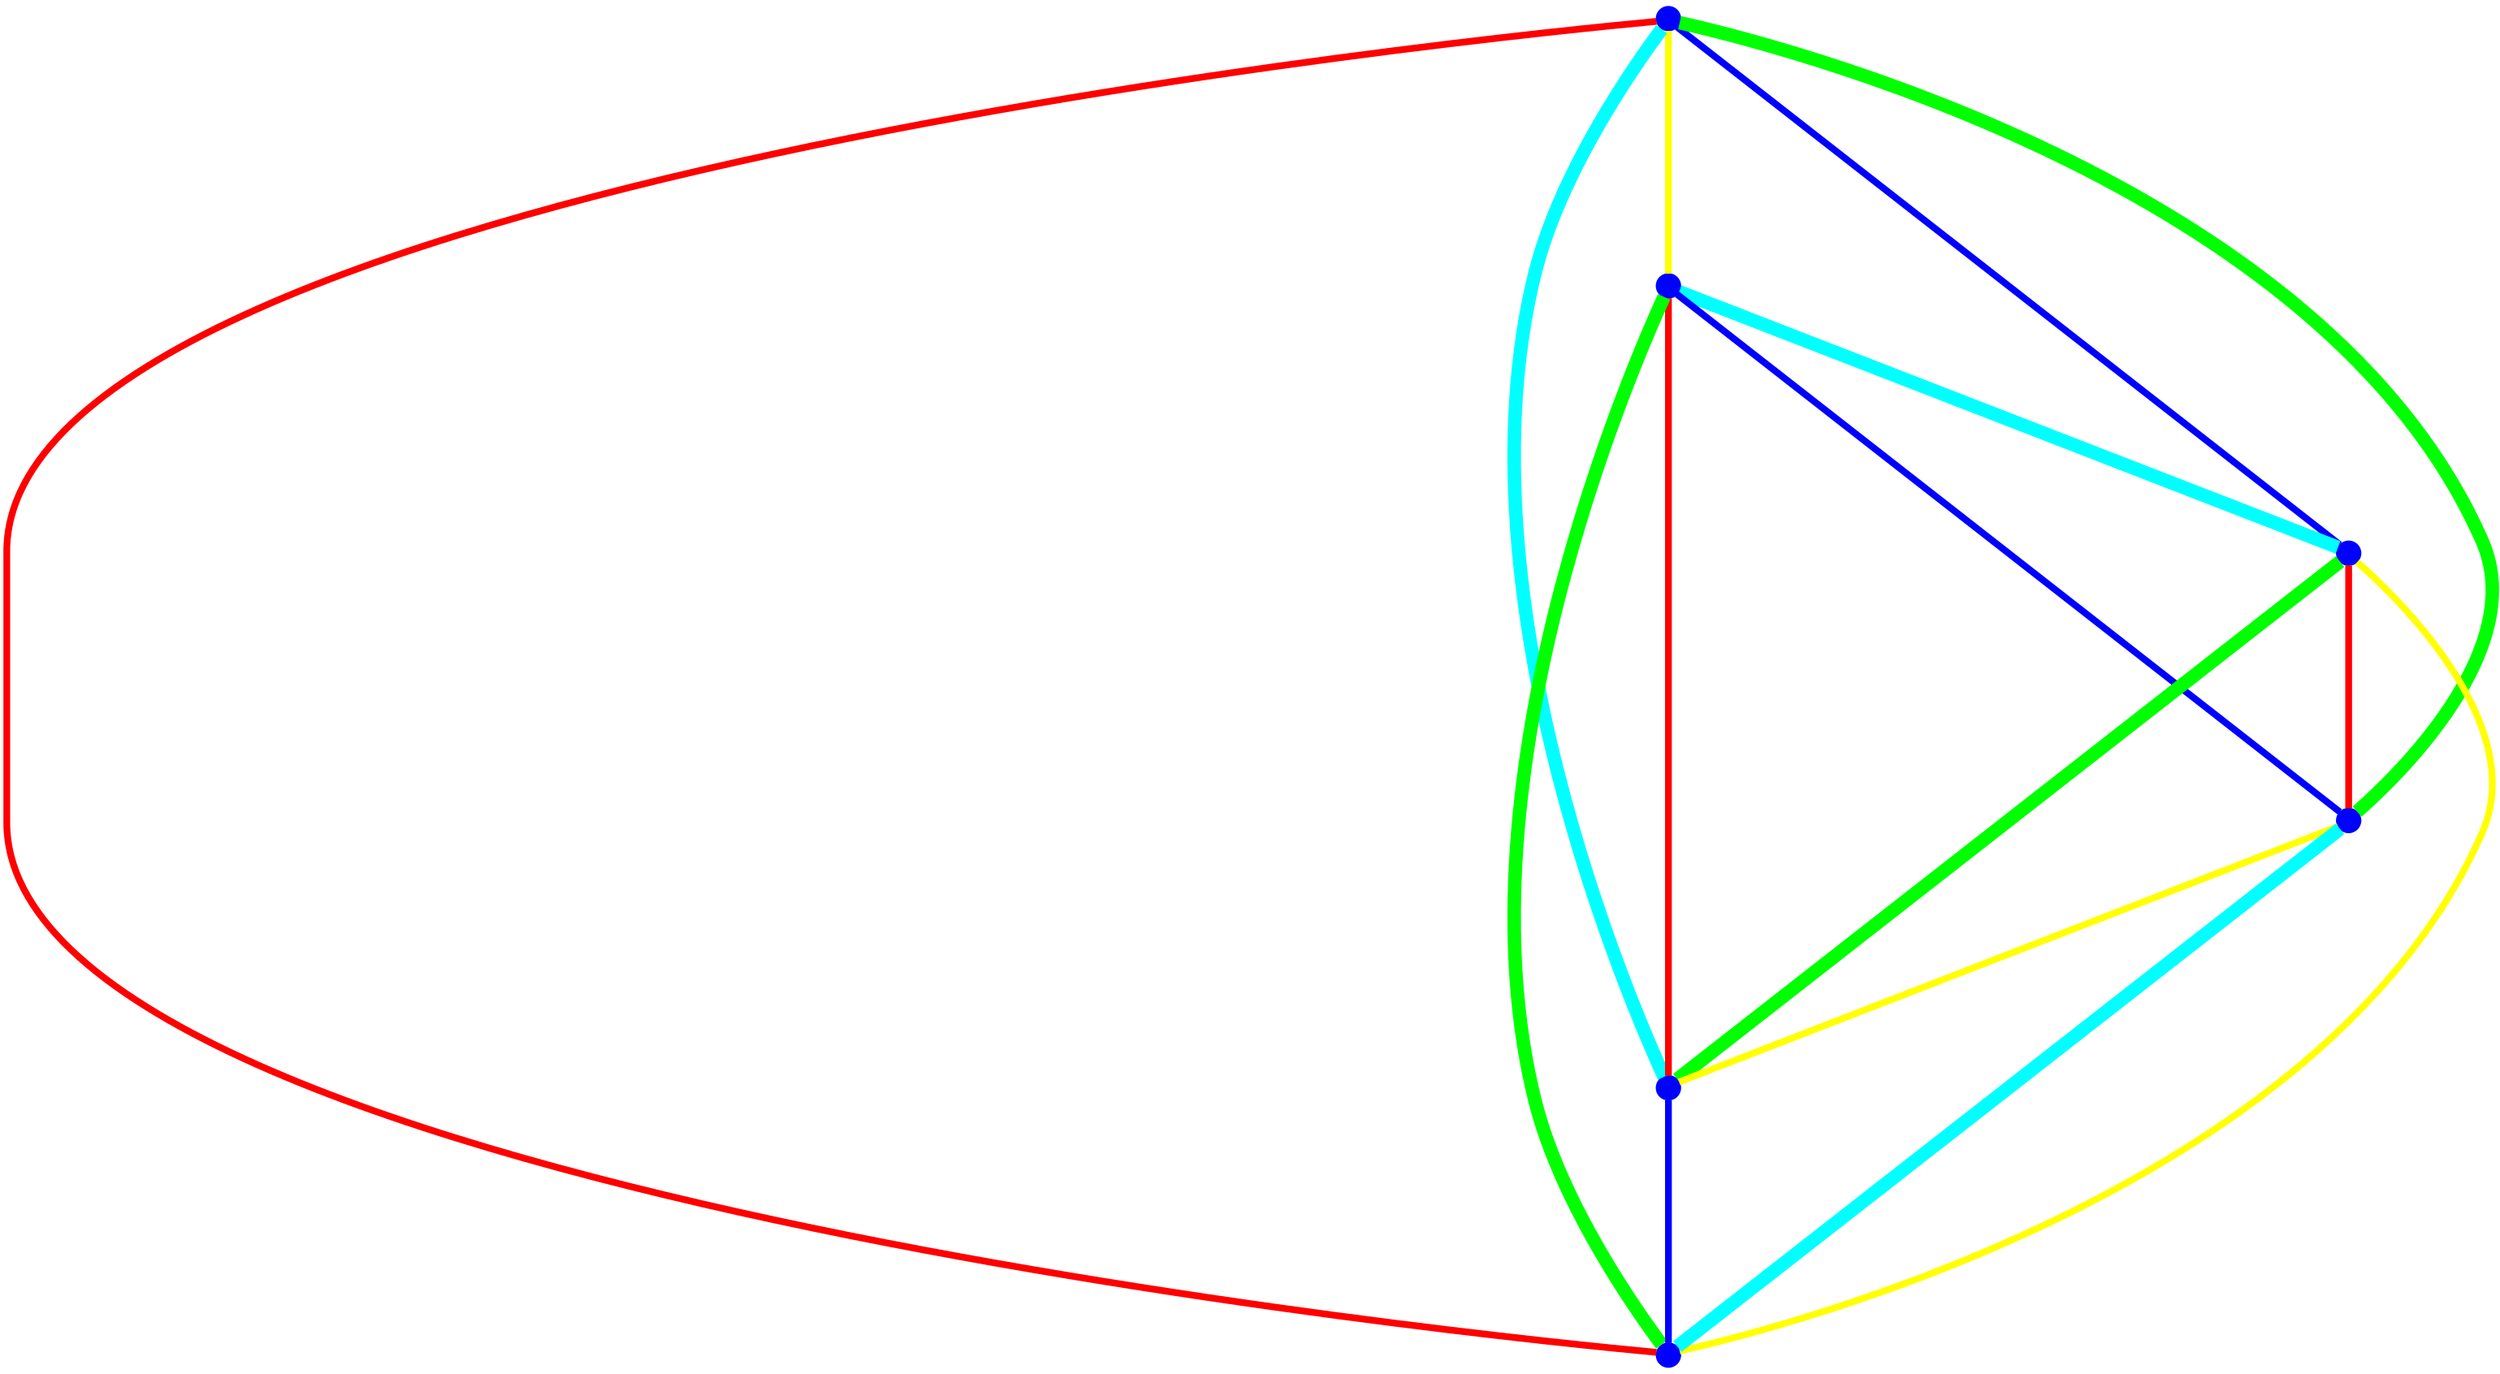 graph {
ranksep=2
nodesep=2
node [label="" shape=circle style=filled fixedsize=true color=blue fillcolor=blue width=0.2];
"1" -- "2" [style="solid",penwidth="4",color="yellow"];
"1" -- "3" [style="solid",penwidth="4",color="blue"];
"1" -- "4" [style="solid",penwidth="8",color="green"];
"1" -- "5" [style="solid",penwidth="8",color="cyan"];
"1" -- "6" [style="solid",penwidth="4",color="red"];
"2" -- "3" [style="solid",penwidth="8",color="cyan"];
"2" -- "4" [style="solid",penwidth="4",color="blue"];
"2" -- "5" [style="solid",penwidth="4",color="red"];
"2" -- "6" [style="solid",penwidth="8",color="green"];
"3" -- "4" [style="solid",penwidth="4",color="red"];
"3" -- "5" [style="solid",penwidth="8",color="green"];
"3" -- "6" [style="solid",penwidth="4",color="yellow"];
"4" -- "5" [style="solid",penwidth="4",color="yellow"];
"4" -- "6" [style="solid",penwidth="8",color="cyan"];
"5" -- "6" [style="solid",penwidth="4",color="blue"];
}
